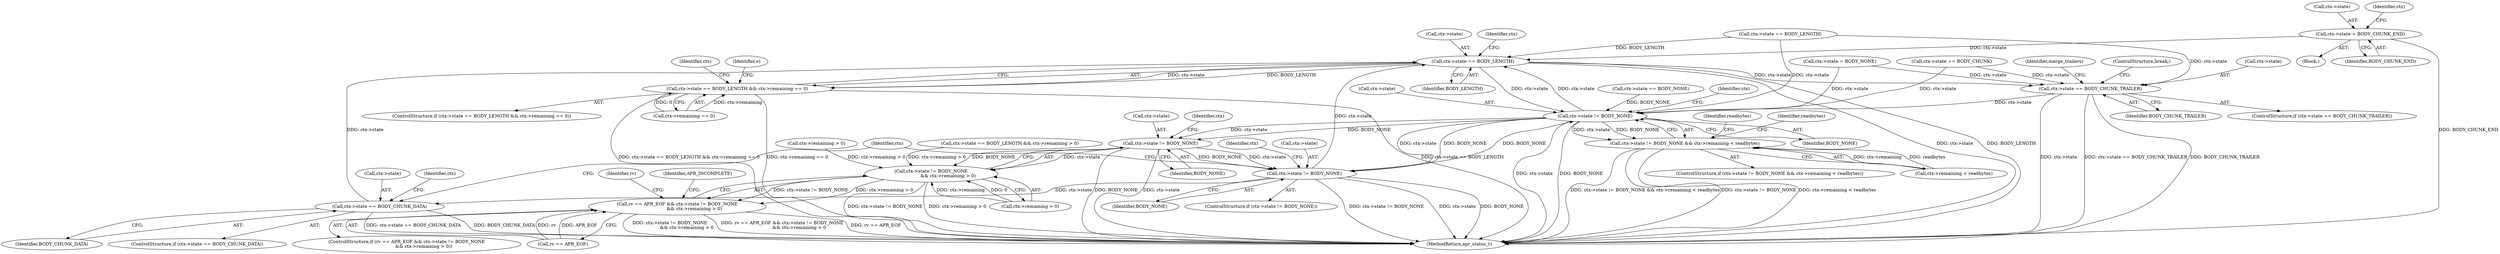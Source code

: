 digraph "0_httpd_e427c41257957b57036d5a549b260b6185d1dd73@pointer" {
"1000804" [label="(Call,ctx->state = BODY_CHUNK_END)"];
"1000816" [label="(Call,ctx->state == BODY_LENGTH)"];
"1000655" [label="(Call,ctx->state == BODY_CHUNK_TRAILER)"];
"1000682" [label="(Call,ctx->state != BODY_NONE)"];
"1000681" [label="(Call,ctx->state != BODY_NONE && ctx->remaining < readbytes)"];
"1000736" [label="(Call,ctx->state != BODY_NONE)"];
"1000735" [label="(Call,ctx->state != BODY_NONE\n                        && ctx->remaining > 0)"];
"1000731" [label="(Call,rv == APR_EOF && ctx->state != BODY_NONE\n                        && ctx->remaining > 0)"];
"1000766" [label="(Call,ctx->state != BODY_NONE)"];
"1000798" [label="(Call,ctx->state == BODY_CHUNK_DATA)"];
"1000815" [label="(Call,ctx->state == BODY_LENGTH && ctx->remaining == 0)"];
"1000731" [label="(Call,rv == APR_EOF && ctx->state != BODY_NONE\n                        && ctx->remaining > 0)"];
"1000682" [label="(Call,ctx->state != BODY_NONE)"];
"1000805" [label="(Call,ctx->state)"];
"1000817" [label="(Call,ctx->state)"];
"1000656" [label="(Call,ctx->state)"];
"1000700" [label="(Identifier,readbytes)"];
"1000823" [label="(Identifier,ctx)"];
"1000681" [label="(Call,ctx->state != BODY_NONE && ctx->remaining < readbytes)"];
"1000686" [label="(Identifier,BODY_NONE)"];
"1000730" [label="(ControlStructure,if (rv == APR_EOF && ctx->state != BODY_NONE\n                        && ctx->remaining > 0))"];
"1000804" [label="(Call,ctx->state = BODY_CHUNK_END)"];
"1000741" [label="(Call,ctx->remaining > 0)"];
"1000732" [label="(Call,rv == APR_EOF)"];
"1000659" [label="(Identifier,BODY_CHUNK_TRAILER)"];
"1000689" [label="(Identifier,ctx)"];
"1000687" [label="(Call,ctx->remaining < readbytes)"];
"1000751" [label="(Identifier,rv)"];
"1000799" [label="(Call,ctx->state)"];
"1000383" [label="(Call,ctx->state == BODY_LENGTH)"];
"1000803" [label="(Block,)"];
"1000806" [label="(Identifier,ctx)"];
"1000808" [label="(Identifier,BODY_CHUNK_END)"];
"1000766" [label="(Call,ctx->state != BODY_NONE)"];
"1000765" [label="(ControlStructure,if (ctx->state != BODY_NONE))"];
"1000821" [label="(Call,ctx->remaining == 0)"];
"1000828" [label="(Identifier,e)"];
"1000818" [label="(Identifier,ctx)"];
"1000737" [label="(Call,ctx->state)"];
"1000845" [label="(Identifier,ctx)"];
"1000431" [label="(Call,ctx->state = BODY_NONE)"];
"1000343" [label="(Call,ctx->state == BODY_NONE)"];
"1000655" [label="(Call,ctx->state == BODY_CHUNK_TRAILER)"];
"1000767" [label="(Call,ctx->state)"];
"1000377" [label="(Call,ctx->state == BODY_CHUNK)"];
"1000797" [label="(ControlStructure,if (ctx->state == BODY_CHUNK_DATA))"];
"1000654" [label="(ControlStructure,if (ctx->state == BODY_CHUNK_TRAILER))"];
"1000663" [label="(Identifier,merge_trailers)"];
"1000820" [label="(Identifier,BODY_LENGTH)"];
"1000694" [label="(Identifier,readbytes)"];
"1000816" [label="(Call,ctx->state == BODY_LENGTH)"];
"1000680" [label="(ControlStructure,if (ctx->state != BODY_NONE && ctx->remaining < readbytes))"];
"1000798" [label="(Call,ctx->state == BODY_CHUNK_DATA)"];
"1000748" [label="(Identifier,APR_INCOMPLETE)"];
"1000735" [label="(Call,ctx->state != BODY_NONE\n                        && ctx->remaining > 0)"];
"1000778" [label="(Call,ctx->remaining > 0)"];
"1000683" [label="(Call,ctx->state)"];
"1000736" [label="(Call,ctx->state != BODY_NONE)"];
"1000802" [label="(Identifier,BODY_CHUNK_DATA)"];
"1000815" [label="(Call,ctx->state == BODY_LENGTH && ctx->remaining == 0)"];
"1000382" [label="(Call,ctx->state == BODY_LENGTH && ctx->remaining > 0)"];
"1000814" [label="(ControlStructure,if (ctx->state == BODY_LENGTH && ctx->remaining == 0))"];
"1000908" [label="(MethodReturn,apr_status_t)"];
"1000675" [label="(ControlStructure,break;)"];
"1000743" [label="(Identifier,ctx)"];
"1000811" [label="(Identifier,ctx)"];
"1000774" [label="(Identifier,ctx)"];
"1000770" [label="(Identifier,BODY_NONE)"];
"1000740" [label="(Identifier,BODY_NONE)"];
"1000804" -> "1000803"  [label="AST: "];
"1000804" -> "1000808"  [label="CFG: "];
"1000805" -> "1000804"  [label="AST: "];
"1000808" -> "1000804"  [label="AST: "];
"1000811" -> "1000804"  [label="CFG: "];
"1000804" -> "1000908"  [label="DDG: BODY_CHUNK_END"];
"1000804" -> "1000816"  [label="DDG: ctx->state"];
"1000816" -> "1000815"  [label="AST: "];
"1000816" -> "1000820"  [label="CFG: "];
"1000817" -> "1000816"  [label="AST: "];
"1000820" -> "1000816"  [label="AST: "];
"1000823" -> "1000816"  [label="CFG: "];
"1000815" -> "1000816"  [label="CFG: "];
"1000816" -> "1000908"  [label="DDG: ctx->state"];
"1000816" -> "1000908"  [label="DDG: BODY_LENGTH"];
"1000816" -> "1000655"  [label="DDG: ctx->state"];
"1000816" -> "1000682"  [label="DDG: ctx->state"];
"1000816" -> "1000815"  [label="DDG: ctx->state"];
"1000816" -> "1000815"  [label="DDG: BODY_LENGTH"];
"1000682" -> "1000816"  [label="DDG: ctx->state"];
"1000766" -> "1000816"  [label="DDG: ctx->state"];
"1000798" -> "1000816"  [label="DDG: ctx->state"];
"1000383" -> "1000816"  [label="DDG: BODY_LENGTH"];
"1000655" -> "1000654"  [label="AST: "];
"1000655" -> "1000659"  [label="CFG: "];
"1000656" -> "1000655"  [label="AST: "];
"1000659" -> "1000655"  [label="AST: "];
"1000663" -> "1000655"  [label="CFG: "];
"1000675" -> "1000655"  [label="CFG: "];
"1000655" -> "1000908"  [label="DDG: ctx->state"];
"1000655" -> "1000908"  [label="DDG: ctx->state == BODY_CHUNK_TRAILER"];
"1000655" -> "1000908"  [label="DDG: BODY_CHUNK_TRAILER"];
"1000383" -> "1000655"  [label="DDG: ctx->state"];
"1000431" -> "1000655"  [label="DDG: ctx->state"];
"1000377" -> "1000655"  [label="DDG: ctx->state"];
"1000655" -> "1000682"  [label="DDG: ctx->state"];
"1000682" -> "1000681"  [label="AST: "];
"1000682" -> "1000686"  [label="CFG: "];
"1000683" -> "1000682"  [label="AST: "];
"1000686" -> "1000682"  [label="AST: "];
"1000689" -> "1000682"  [label="CFG: "];
"1000681" -> "1000682"  [label="CFG: "];
"1000682" -> "1000908"  [label="DDG: ctx->state"];
"1000682" -> "1000908"  [label="DDG: BODY_NONE"];
"1000682" -> "1000681"  [label="DDG: ctx->state"];
"1000682" -> "1000681"  [label="DDG: BODY_NONE"];
"1000383" -> "1000682"  [label="DDG: ctx->state"];
"1000431" -> "1000682"  [label="DDG: ctx->state"];
"1000377" -> "1000682"  [label="DDG: ctx->state"];
"1000343" -> "1000682"  [label="DDG: BODY_NONE"];
"1000766" -> "1000682"  [label="DDG: BODY_NONE"];
"1000682" -> "1000736"  [label="DDG: ctx->state"];
"1000682" -> "1000736"  [label="DDG: BODY_NONE"];
"1000682" -> "1000766"  [label="DDG: ctx->state"];
"1000682" -> "1000766"  [label="DDG: BODY_NONE"];
"1000681" -> "1000680"  [label="AST: "];
"1000681" -> "1000687"  [label="CFG: "];
"1000687" -> "1000681"  [label="AST: "];
"1000694" -> "1000681"  [label="CFG: "];
"1000700" -> "1000681"  [label="CFG: "];
"1000681" -> "1000908"  [label="DDG: ctx->state != BODY_NONE && ctx->remaining < readbytes"];
"1000681" -> "1000908"  [label="DDG: ctx->state != BODY_NONE"];
"1000681" -> "1000908"  [label="DDG: ctx->remaining < readbytes"];
"1000687" -> "1000681"  [label="DDG: ctx->remaining"];
"1000687" -> "1000681"  [label="DDG: readbytes"];
"1000736" -> "1000735"  [label="AST: "];
"1000736" -> "1000740"  [label="CFG: "];
"1000737" -> "1000736"  [label="AST: "];
"1000740" -> "1000736"  [label="AST: "];
"1000743" -> "1000736"  [label="CFG: "];
"1000735" -> "1000736"  [label="CFG: "];
"1000736" -> "1000908"  [label="DDG: BODY_NONE"];
"1000736" -> "1000908"  [label="DDG: ctx->state"];
"1000736" -> "1000735"  [label="DDG: ctx->state"];
"1000736" -> "1000735"  [label="DDG: BODY_NONE"];
"1000736" -> "1000766"  [label="DDG: ctx->state"];
"1000736" -> "1000766"  [label="DDG: BODY_NONE"];
"1000735" -> "1000731"  [label="AST: "];
"1000735" -> "1000741"  [label="CFG: "];
"1000741" -> "1000735"  [label="AST: "];
"1000731" -> "1000735"  [label="CFG: "];
"1000735" -> "1000908"  [label="DDG: ctx->remaining > 0"];
"1000735" -> "1000908"  [label="DDG: ctx->state != BODY_NONE"];
"1000735" -> "1000731"  [label="DDG: ctx->state != BODY_NONE"];
"1000735" -> "1000731"  [label="DDG: ctx->remaining > 0"];
"1000741" -> "1000735"  [label="DDG: ctx->remaining"];
"1000741" -> "1000735"  [label="DDG: 0"];
"1000382" -> "1000735"  [label="DDG: ctx->remaining > 0"];
"1000778" -> "1000735"  [label="DDG: ctx->remaining > 0"];
"1000731" -> "1000730"  [label="AST: "];
"1000731" -> "1000732"  [label="CFG: "];
"1000732" -> "1000731"  [label="AST: "];
"1000748" -> "1000731"  [label="CFG: "];
"1000751" -> "1000731"  [label="CFG: "];
"1000731" -> "1000908"  [label="DDG: ctx->state != BODY_NONE\n                        && ctx->remaining > 0"];
"1000731" -> "1000908"  [label="DDG: rv == APR_EOF && ctx->state != BODY_NONE\n                        && ctx->remaining > 0"];
"1000731" -> "1000908"  [label="DDG: rv == APR_EOF"];
"1000732" -> "1000731"  [label="DDG: rv"];
"1000732" -> "1000731"  [label="DDG: APR_EOF"];
"1000766" -> "1000765"  [label="AST: "];
"1000766" -> "1000770"  [label="CFG: "];
"1000767" -> "1000766"  [label="AST: "];
"1000770" -> "1000766"  [label="AST: "];
"1000774" -> "1000766"  [label="CFG: "];
"1000818" -> "1000766"  [label="CFG: "];
"1000766" -> "1000908"  [label="DDG: ctx->state"];
"1000766" -> "1000908"  [label="DDG: BODY_NONE"];
"1000766" -> "1000908"  [label="DDG: ctx->state != BODY_NONE"];
"1000766" -> "1000798"  [label="DDG: ctx->state"];
"1000798" -> "1000797"  [label="AST: "];
"1000798" -> "1000802"  [label="CFG: "];
"1000799" -> "1000798"  [label="AST: "];
"1000802" -> "1000798"  [label="AST: "];
"1000806" -> "1000798"  [label="CFG: "];
"1000818" -> "1000798"  [label="CFG: "];
"1000798" -> "1000908"  [label="DDG: BODY_CHUNK_DATA"];
"1000798" -> "1000908"  [label="DDG: ctx->state == BODY_CHUNK_DATA"];
"1000815" -> "1000814"  [label="AST: "];
"1000815" -> "1000821"  [label="CFG: "];
"1000821" -> "1000815"  [label="AST: "];
"1000828" -> "1000815"  [label="CFG: "];
"1000845" -> "1000815"  [label="CFG: "];
"1000815" -> "1000908"  [label="DDG: ctx->state == BODY_LENGTH"];
"1000815" -> "1000908"  [label="DDG: ctx->state == BODY_LENGTH && ctx->remaining == 0"];
"1000815" -> "1000908"  [label="DDG: ctx->remaining == 0"];
"1000821" -> "1000815"  [label="DDG: ctx->remaining"];
"1000821" -> "1000815"  [label="DDG: 0"];
}
